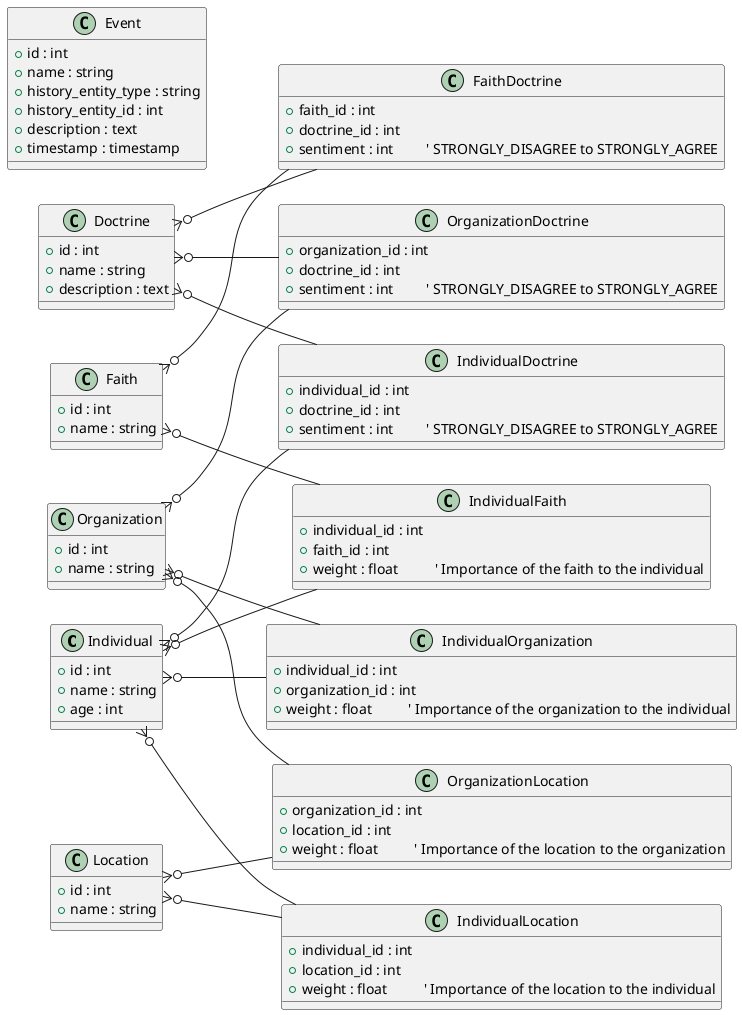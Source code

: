 @startuml religion-simulation

' Set direction for easier readability
left to right direction

' Core Classes
' ------------

' An Individual represents a person with specific attributes.
class Individual {
  + id : int
  + name : string
  + age : int
}

' A Doctrine represents an abstract idea or principle.
class Doctrine {
  + id : int
  + name : string
  + description : text
}

' An Organization is a group of individuals united by shared goals or doctrines.
class Organization {
  + id : int
  + name : string
}

' A Faith represents a system of doctrines followed by individuals or groups.
class Faith {
  + id : int
  + name : string
}

' A Location is a place where individuals, organizations, and faiths exist.
class Location {
  + id : int
  + name : string
}

' An Event is a specific occurrence in time.  All entities can be associated with events, though not directly via foreign keys.  polymorphic association
'
' Not shown in UML - but all tables will have duplicate history tables (django-simple-history)
'  the history_entity_type  will be the _history_ model, not the original model, and the history_entity_id will be the id of the _history_ row created, not the original row
'
class Event {
    + id : int
    + name : string
    + history_entity_type : string
    + history_entity_id : int
    + description : text
    + timestamp : timestamp
}


' Join Tables
' -----------

' Individuals
'
class IndividualDoctrine {
  + individual_id : int
  + doctrine_id : int
  + sentiment : int         ' STRONGLY_DISAGREE to STRONGLY_AGREE
}
Individual }o-- IndividualDoctrine
Doctrine }o-- IndividualDoctrine

class IndividualOrganization {
  + individual_id : int
  + organization_id : int
  + weight : float          ' Importance of the organization to the individual
}
Individual }o-- IndividualOrganization
Organization }o-- IndividualOrganization

class IndividualFaith {
    + individual_id : int
    + faith_id : int
    + weight : float          ' Importance of the faith to the individual
}
Individual }o-- IndividualFaith
Faith }o-- IndividualFaith

class IndividualLocation {
  + individual_id : int
  + location_id : int
  + weight : float          ' Importance of the location to the individual
}
Individual }o-- IndividualLocation
Location }o-- IndividualLocation


' Organizations
'
class OrganizationDoctrine {
  + organization_id : int
  + doctrine_id : int
  + sentiment : int         ' STRONGLY_DISAGREE to STRONGLY_AGREE
}
Organization }o-- OrganizationDoctrine
Doctrine }o-- OrganizationDoctrine

class OrganizationLocation {
  + organization_id : int
  + location_id : int
  + weight : float          ' Importance of the location to the organization
}
Organization }o-- OrganizationLocation
Location }o-- OrganizationLocation

' Faiths
'
class FaithDoctrine {
  + faith_id : int
  + doctrine_id : int
  + sentiment : int         ' STRONGLY_DISAGREE to STRONGLY_AGREE
}
Faith }o-- FaithDoctrine
Doctrine }o-- FaithDoctrine

@enduml
